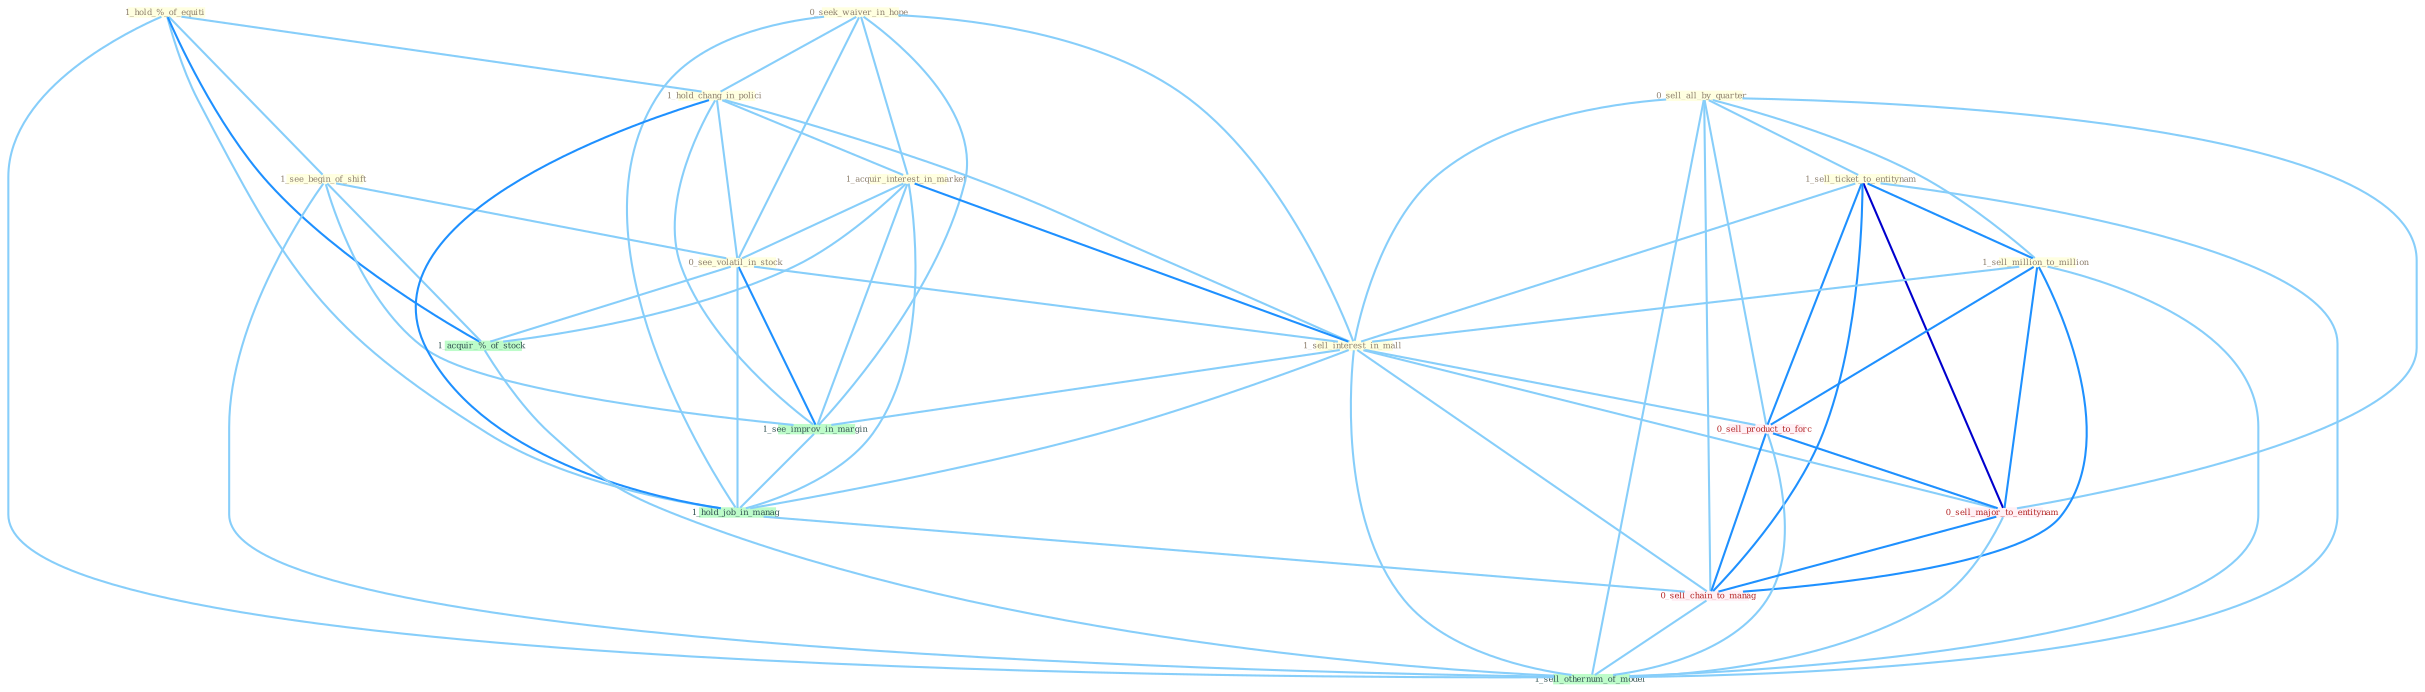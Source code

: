 Graph G{ 
    node
    [shape=polygon,style=filled,width=.5,height=.06,color="#BDFCC9",fixedsize=true,fontsize=4,
    fontcolor="#2f4f4f"];
    {node
    [color="#ffffe0", fontcolor="#8b7d6b"] "0_sell_all_by_quarter " "0_seek_waiver_in_hope " "1_hold_%_of_equiti " "1_sell_ticket_to_entitynam " "1_see_begin_of_shift " "1_hold_chang_in_polici " "1_sell_million_to_million " "1_acquir_interest_in_market " "0_see_volatil_in_stock " "1_sell_interest_in_mall "}
{node [color="#fff0f5", fontcolor="#b22222"] "0_sell_product_to_forc " "0_sell_major_to_entitynam " "0_sell_chain_to_manag "}
edge [color="#B0E2FF"];

	"0_sell_all_by_quarter " -- "1_sell_ticket_to_entitynam " [w="1", color="#87cefa" ];
	"0_sell_all_by_quarter " -- "1_sell_million_to_million " [w="1", color="#87cefa" ];
	"0_sell_all_by_quarter " -- "1_sell_interest_in_mall " [w="1", color="#87cefa" ];
	"0_sell_all_by_quarter " -- "0_sell_product_to_forc " [w="1", color="#87cefa" ];
	"0_sell_all_by_quarter " -- "0_sell_major_to_entitynam " [w="1", color="#87cefa" ];
	"0_sell_all_by_quarter " -- "0_sell_chain_to_manag " [w="1", color="#87cefa" ];
	"0_sell_all_by_quarter " -- "1_sell_othernum_of_model " [w="1", color="#87cefa" ];
	"0_seek_waiver_in_hope " -- "1_hold_chang_in_polici " [w="1", color="#87cefa" ];
	"0_seek_waiver_in_hope " -- "1_acquir_interest_in_market " [w="1", color="#87cefa" ];
	"0_seek_waiver_in_hope " -- "0_see_volatil_in_stock " [w="1", color="#87cefa" ];
	"0_seek_waiver_in_hope " -- "1_sell_interest_in_mall " [w="1", color="#87cefa" ];
	"0_seek_waiver_in_hope " -- "1_see_improv_in_margin " [w="1", color="#87cefa" ];
	"0_seek_waiver_in_hope " -- "1_hold_job_in_manag " [w="1", color="#87cefa" ];
	"1_hold_%_of_equiti " -- "1_see_begin_of_shift " [w="1", color="#87cefa" ];
	"1_hold_%_of_equiti " -- "1_hold_chang_in_polici " [w="1", color="#87cefa" ];
	"1_hold_%_of_equiti " -- "1_acquir_%_of_stock " [w="2", color="#1e90ff" , len=0.8];
	"1_hold_%_of_equiti " -- "1_hold_job_in_manag " [w="1", color="#87cefa" ];
	"1_hold_%_of_equiti " -- "1_sell_othernum_of_model " [w="1", color="#87cefa" ];
	"1_sell_ticket_to_entitynam " -- "1_sell_million_to_million " [w="2", color="#1e90ff" , len=0.8];
	"1_sell_ticket_to_entitynam " -- "1_sell_interest_in_mall " [w="1", color="#87cefa" ];
	"1_sell_ticket_to_entitynam " -- "0_sell_product_to_forc " [w="2", color="#1e90ff" , len=0.8];
	"1_sell_ticket_to_entitynam " -- "0_sell_major_to_entitynam " [w="3", color="#0000cd" , len=0.6];
	"1_sell_ticket_to_entitynam " -- "0_sell_chain_to_manag " [w="2", color="#1e90ff" , len=0.8];
	"1_sell_ticket_to_entitynam " -- "1_sell_othernum_of_model " [w="1", color="#87cefa" ];
	"1_see_begin_of_shift " -- "0_see_volatil_in_stock " [w="1", color="#87cefa" ];
	"1_see_begin_of_shift " -- "1_see_improv_in_margin " [w="1", color="#87cefa" ];
	"1_see_begin_of_shift " -- "1_acquir_%_of_stock " [w="1", color="#87cefa" ];
	"1_see_begin_of_shift " -- "1_sell_othernum_of_model " [w="1", color="#87cefa" ];
	"1_hold_chang_in_polici " -- "1_acquir_interest_in_market " [w="1", color="#87cefa" ];
	"1_hold_chang_in_polici " -- "0_see_volatil_in_stock " [w="1", color="#87cefa" ];
	"1_hold_chang_in_polici " -- "1_sell_interest_in_mall " [w="1", color="#87cefa" ];
	"1_hold_chang_in_polici " -- "1_see_improv_in_margin " [w="1", color="#87cefa" ];
	"1_hold_chang_in_polici " -- "1_hold_job_in_manag " [w="2", color="#1e90ff" , len=0.8];
	"1_sell_million_to_million " -- "1_sell_interest_in_mall " [w="1", color="#87cefa" ];
	"1_sell_million_to_million " -- "0_sell_product_to_forc " [w="2", color="#1e90ff" , len=0.8];
	"1_sell_million_to_million " -- "0_sell_major_to_entitynam " [w="2", color="#1e90ff" , len=0.8];
	"1_sell_million_to_million " -- "0_sell_chain_to_manag " [w="2", color="#1e90ff" , len=0.8];
	"1_sell_million_to_million " -- "1_sell_othernum_of_model " [w="1", color="#87cefa" ];
	"1_acquir_interest_in_market " -- "0_see_volatil_in_stock " [w="1", color="#87cefa" ];
	"1_acquir_interest_in_market " -- "1_sell_interest_in_mall " [w="2", color="#1e90ff" , len=0.8];
	"1_acquir_interest_in_market " -- "1_see_improv_in_margin " [w="1", color="#87cefa" ];
	"1_acquir_interest_in_market " -- "1_acquir_%_of_stock " [w="1", color="#87cefa" ];
	"1_acquir_interest_in_market " -- "1_hold_job_in_manag " [w="1", color="#87cefa" ];
	"0_see_volatil_in_stock " -- "1_sell_interest_in_mall " [w="1", color="#87cefa" ];
	"0_see_volatil_in_stock " -- "1_see_improv_in_margin " [w="2", color="#1e90ff" , len=0.8];
	"0_see_volatil_in_stock " -- "1_acquir_%_of_stock " [w="1", color="#87cefa" ];
	"0_see_volatil_in_stock " -- "1_hold_job_in_manag " [w="1", color="#87cefa" ];
	"1_sell_interest_in_mall " -- "1_see_improv_in_margin " [w="1", color="#87cefa" ];
	"1_sell_interest_in_mall " -- "1_hold_job_in_manag " [w="1", color="#87cefa" ];
	"1_sell_interest_in_mall " -- "0_sell_product_to_forc " [w="1", color="#87cefa" ];
	"1_sell_interest_in_mall " -- "0_sell_major_to_entitynam " [w="1", color="#87cefa" ];
	"1_sell_interest_in_mall " -- "0_sell_chain_to_manag " [w="1", color="#87cefa" ];
	"1_sell_interest_in_mall " -- "1_sell_othernum_of_model " [w="1", color="#87cefa" ];
	"1_see_improv_in_margin " -- "1_hold_job_in_manag " [w="1", color="#87cefa" ];
	"1_acquir_%_of_stock " -- "1_sell_othernum_of_model " [w="1", color="#87cefa" ];
	"1_hold_job_in_manag " -- "0_sell_chain_to_manag " [w="1", color="#87cefa" ];
	"0_sell_product_to_forc " -- "0_sell_major_to_entitynam " [w="2", color="#1e90ff" , len=0.8];
	"0_sell_product_to_forc " -- "0_sell_chain_to_manag " [w="2", color="#1e90ff" , len=0.8];
	"0_sell_product_to_forc " -- "1_sell_othernum_of_model " [w="1", color="#87cefa" ];
	"0_sell_major_to_entitynam " -- "0_sell_chain_to_manag " [w="2", color="#1e90ff" , len=0.8];
	"0_sell_major_to_entitynam " -- "1_sell_othernum_of_model " [w="1", color="#87cefa" ];
	"0_sell_chain_to_manag " -- "1_sell_othernum_of_model " [w="1", color="#87cefa" ];
}
